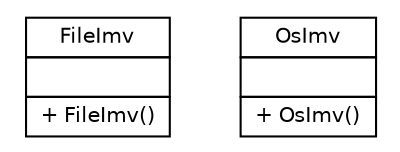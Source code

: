 #!/usr/local/bin/dot
#
# Class diagram 
# Generated by UMLGraph version R5_6 (http://www.umlgraph.org/)
#

digraph G {
	edge [fontname="Helvetica",fontsize=10,labelfontname="Helvetica",labelfontsize=10];
	node [fontname="Helvetica",fontsize=10,shape=plaintext];
	nodesep=0.25;
	ranksep=0.5;
	// de.hsbremen.tc.tnc.im.example.FileImv
	c0 [label=<<table title="de.hsbremen.tc.tnc.im.example.FileImv" border="0" cellborder="1" cellspacing="0" cellpadding="2" port="p" href="./FileImv.html">
		<tr><td><table border="0" cellspacing="0" cellpadding="1">
<tr><td align="center" balign="center"> FileImv </td></tr>
		</table></td></tr>
		<tr><td><table border="0" cellspacing="0" cellpadding="1">
<tr><td align="left" balign="left">  </td></tr>
		</table></td></tr>
		<tr><td><table border="0" cellspacing="0" cellpadding="1">
<tr><td align="left" balign="left"> + FileImv() </td></tr>
		</table></td></tr>
		</table>>, URL="./FileImv.html", fontname="Helvetica", fontcolor="black", fontsize=10.0];
	// de.hsbremen.tc.tnc.im.example.OsImv
	c1 [label=<<table title="de.hsbremen.tc.tnc.im.example.OsImv" border="0" cellborder="1" cellspacing="0" cellpadding="2" port="p" href="./OsImv.html">
		<tr><td><table border="0" cellspacing="0" cellpadding="1">
<tr><td align="center" balign="center"> OsImv </td></tr>
		</table></td></tr>
		<tr><td><table border="0" cellspacing="0" cellpadding="1">
<tr><td align="left" balign="left">  </td></tr>
		</table></td></tr>
		<tr><td><table border="0" cellspacing="0" cellpadding="1">
<tr><td align="left" balign="left"> + OsImv() </td></tr>
		</table></td></tr>
		</table>>, URL="./OsImv.html", fontname="Helvetica", fontcolor="black", fontsize=10.0];
}

